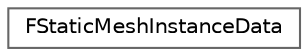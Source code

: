 digraph "Graphical Class Hierarchy"
{
 // INTERACTIVE_SVG=YES
 // LATEX_PDF_SIZE
  bgcolor="transparent";
  edge [fontname=Helvetica,fontsize=10,labelfontname=Helvetica,labelfontsize=10];
  node [fontname=Helvetica,fontsize=10,shape=box,height=0.2,width=0.4];
  rankdir="LR";
  Node0 [id="Node000000",label="FStaticMeshInstanceData",height=0.2,width=0.4,color="grey40", fillcolor="white", style="filled",URL="$d7/dfa/classFStaticMeshInstanceData.html",tooltip="The implementation of the static mesh instance data storage type."];
}

